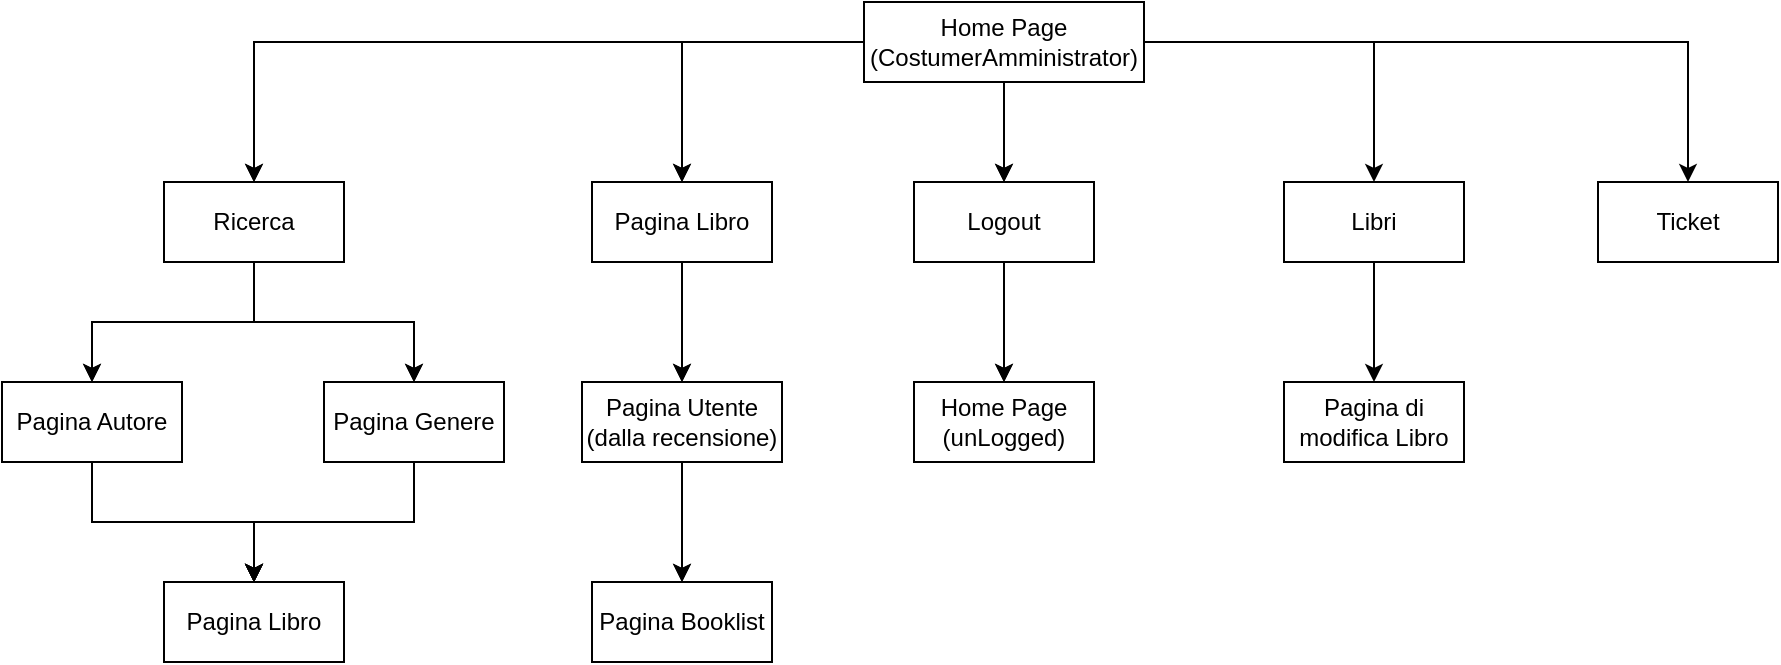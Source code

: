<mxfile version="14.1.7" type="device"><diagram id="ee6VvD1nSYJxgdNzYTR2" name="Page-1"><mxGraphModel dx="1087" dy="1762" grid="1" gridSize="10" guides="1" tooltips="1" connect="1" arrows="1" fold="1" page="1" pageScale="1" pageWidth="827" pageHeight="1169" math="0" shadow="0"><root><mxCell id="0"/><mxCell id="1" parent="0"/><mxCell id="ksArI55sWjiSlGtSK55z-1" style="edgeStyle=orthogonalEdgeStyle;rounded=0;orthogonalLoop=1;jettySize=auto;html=1;entryX=0.5;entryY=0;entryDx=0;entryDy=0;" parent="1" source="ksArI55sWjiSlGtSK55z-4" target="ksArI55sWjiSlGtSK55z-7" edge="1"><mxGeometry relative="1" as="geometry"/></mxCell><mxCell id="ksArI55sWjiSlGtSK55z-2" style="edgeStyle=orthogonalEdgeStyle;rounded=0;orthogonalLoop=1;jettySize=auto;html=1;" parent="1" source="ksArI55sWjiSlGtSK55z-4" target="ksArI55sWjiSlGtSK55z-9" edge="1"><mxGeometry relative="1" as="geometry"/></mxCell><mxCell id="ksArI55sWjiSlGtSK55z-3" style="edgeStyle=orthogonalEdgeStyle;rounded=0;orthogonalLoop=1;jettySize=auto;html=1;" parent="1" source="ksArI55sWjiSlGtSK55z-4" target="ksArI55sWjiSlGtSK55z-13" edge="1"><mxGeometry relative="1" as="geometry"/></mxCell><mxCell id="ksArI55sWjiSlGtSK55z-4" value="Home Page&lt;br&gt;(CostumerAmministrator)" style="rounded=0;whiteSpace=wrap;html=1;" parent="1" vertex="1"><mxGeometry x="460" y="-1150" width="140" height="40" as="geometry"/></mxCell><mxCell id="ksArI55sWjiSlGtSK55z-5" style="edgeStyle=orthogonalEdgeStyle;rounded=0;orthogonalLoop=1;jettySize=auto;html=1;entryX=0.5;entryY=0;entryDx=0;entryDy=0;" parent="1" source="ksArI55sWjiSlGtSK55z-7" target="ksArI55sWjiSlGtSK55z-16" edge="1"><mxGeometry relative="1" as="geometry"/></mxCell><mxCell id="ksArI55sWjiSlGtSK55z-6" style="edgeStyle=orthogonalEdgeStyle;rounded=0;orthogonalLoop=1;jettySize=auto;html=1;" parent="1" source="ksArI55sWjiSlGtSK55z-7" target="ksArI55sWjiSlGtSK55z-21" edge="1"><mxGeometry relative="1" as="geometry"/></mxCell><mxCell id="ksArI55sWjiSlGtSK55z-7" value="Ricerca" style="rounded=0;whiteSpace=wrap;html=1;" parent="1" vertex="1"><mxGeometry x="110" y="-1060" width="90" height="40" as="geometry"/></mxCell><mxCell id="ksArI55sWjiSlGtSK55z-8" style="edgeStyle=orthogonalEdgeStyle;rounded=0;orthogonalLoop=1;jettySize=auto;html=1;" parent="1" source="ksArI55sWjiSlGtSK55z-9" target="ksArI55sWjiSlGtSK55z-11" edge="1"><mxGeometry relative="1" as="geometry"/></mxCell><mxCell id="ksArI55sWjiSlGtSK55z-9" value="Pagina Libro" style="rounded=0;whiteSpace=wrap;html=1;" parent="1" vertex="1"><mxGeometry x="324" y="-1060" width="90" height="40" as="geometry"/></mxCell><mxCell id="ksArI55sWjiSlGtSK55z-10" style="edgeStyle=orthogonalEdgeStyle;rounded=0;orthogonalLoop=1;jettySize=auto;html=1;entryX=0.5;entryY=0;entryDx=0;entryDy=0;" parent="1" source="ksArI55sWjiSlGtSK55z-11" target="ksArI55sWjiSlGtSK55z-19" edge="1"><mxGeometry relative="1" as="geometry"/></mxCell><mxCell id="ksArI55sWjiSlGtSK55z-11" value="Pagina Utente (dalla recensione)" style="rounded=0;whiteSpace=wrap;html=1;" parent="1" vertex="1"><mxGeometry x="319" y="-960" width="100" height="40" as="geometry"/></mxCell><mxCell id="ksArI55sWjiSlGtSK55z-12" style="edgeStyle=orthogonalEdgeStyle;rounded=0;orthogonalLoop=1;jettySize=auto;html=1;entryX=0.5;entryY=0;entryDx=0;entryDy=0;" parent="1" source="ksArI55sWjiSlGtSK55z-13" target="ksArI55sWjiSlGtSK55z-20" edge="1"><mxGeometry relative="1" as="geometry"/></mxCell><mxCell id="ksArI55sWjiSlGtSK55z-13" value="Logout" style="rounded=0;whiteSpace=wrap;html=1;" parent="1" vertex="1"><mxGeometry x="485" y="-1060" width="90" height="40" as="geometry"/></mxCell><mxCell id="ksArI55sWjiSlGtSK55z-14" style="edgeStyle=orthogonalEdgeStyle;rounded=0;orthogonalLoop=1;jettySize=auto;html=1;" parent="1" source="ksArI55sWjiSlGtSK55z-21" target="ksArI55sWjiSlGtSK55z-18" edge="1"><mxGeometry relative="1" as="geometry"/></mxCell><mxCell id="ksArI55sWjiSlGtSK55z-15" style="edgeStyle=orthogonalEdgeStyle;rounded=0;orthogonalLoop=1;jettySize=auto;html=1;" parent="1" source="ksArI55sWjiSlGtSK55z-16" target="ksArI55sWjiSlGtSK55z-18" edge="1"><mxGeometry relative="1" as="geometry"/></mxCell><mxCell id="ksArI55sWjiSlGtSK55z-16" value="Pagina Autore" style="rounded=0;whiteSpace=wrap;html=1;" parent="1" vertex="1"><mxGeometry x="29" y="-960" width="90" height="40" as="geometry"/></mxCell><mxCell id="ksArI55sWjiSlGtSK55z-17" style="edgeStyle=orthogonalEdgeStyle;rounded=0;orthogonalLoop=1;jettySize=auto;html=1;entryX=0.5;entryY=0;entryDx=0;entryDy=0;" parent="1" source="ksArI55sWjiSlGtSK55z-21" target="ksArI55sWjiSlGtSK55z-18" edge="1"><mxGeometry relative="1" as="geometry"/></mxCell><mxCell id="ksArI55sWjiSlGtSK55z-18" value="Pagina Libro" style="rounded=0;whiteSpace=wrap;html=1;" parent="1" vertex="1"><mxGeometry x="110" y="-860" width="90" height="40" as="geometry"/></mxCell><mxCell id="ksArI55sWjiSlGtSK55z-19" value="Pagina Booklist" style="rounded=0;whiteSpace=wrap;html=1;" parent="1" vertex="1"><mxGeometry x="324" y="-860" width="90" height="40" as="geometry"/></mxCell><mxCell id="ksArI55sWjiSlGtSK55z-20" value="Home Page (unLogged)" style="rounded=0;whiteSpace=wrap;html=1;" parent="1" vertex="1"><mxGeometry x="485" y="-960" width="90" height="40" as="geometry"/></mxCell><mxCell id="ksArI55sWjiSlGtSK55z-21" value="Pagina Genere&lt;span style=&quot;color: rgba(0 , 0 , 0 , 0) ; font-family: monospace ; font-size: 0px&quot;&gt;%3CmxGraphModel%3E%3Croot%3E%3CmxCell%20id%3D%220%22%2F%3E%3CmxCell%20id%3D%221%22%20parent%3D%220%22%2F%3E%3CmxCell%20id%3D%222%22%20value%3D%22Contatta%20Admin%22%20style%3D%22rounded%3D0%3BwhiteSpace%3Dwrap%3Bhtml%3D1%3B%22%20vertex%3D%221%22%20parent%3D%221%22%3E%3CmxGeometry%20x%3D%2230%22%20y%3D%22-1060%22%20width%3D%2290%22%20height%3D%2240%22%20as%3D%22geometry%22%2F%3E%3C%2FmxCell%3E%3C%2Froot%3E%3C%2FmxGraphModel%3E&lt;/span&gt;" style="rounded=0;whiteSpace=wrap;html=1;" parent="1" vertex="1"><mxGeometry x="190" y="-960" width="90" height="40" as="geometry"/></mxCell><mxCell id="ksArI55sWjiSlGtSK55z-22" value="" style="rounded=0;whiteSpace=wrap;html=1;" parent="1" vertex="1"><mxGeometry x="670" y="-1060" width="90" height="40" as="geometry"/></mxCell><mxCell id="ksArI55sWjiSlGtSK55z-23" style="edgeStyle=orthogonalEdgeStyle;rounded=0;orthogonalLoop=1;jettySize=auto;html=1;entryX=0.5;entryY=0;entryDx=0;entryDy=0;" parent="1" source="ksArI55sWjiSlGtSK55z-27" target="ksArI55sWjiSlGtSK55z-30" edge="1"><mxGeometry relative="1" as="geometry"/></mxCell><mxCell id="ksArI55sWjiSlGtSK55z-24" style="edgeStyle=orthogonalEdgeStyle;rounded=0;orthogonalLoop=1;jettySize=auto;html=1;" parent="1" source="ksArI55sWjiSlGtSK55z-27" target="ksArI55sWjiSlGtSK55z-32" edge="1"><mxGeometry relative="1" as="geometry"/></mxCell><mxCell id="ksArI55sWjiSlGtSK55z-25" style="edgeStyle=orthogonalEdgeStyle;rounded=0;orthogonalLoop=1;jettySize=auto;html=1;" parent="1" source="ksArI55sWjiSlGtSK55z-27" target="ksArI55sWjiSlGtSK55z-36" edge="1"><mxGeometry relative="1" as="geometry"/></mxCell><mxCell id="ksArI55sWjiSlGtSK55z-26" style="edgeStyle=orthogonalEdgeStyle;rounded=0;orthogonalLoop=1;jettySize=auto;html=1;" parent="1" source="ksArI55sWjiSlGtSK55z-27" target="ksArI55sWjiSlGtSK55z-45" edge="1"><mxGeometry relative="1" as="geometry"/></mxCell><mxCell id="E74Wt7_vkHnCFVm_cjPD-2" style="edgeStyle=orthogonalEdgeStyle;rounded=0;orthogonalLoop=1;jettySize=auto;html=1;" edge="1" parent="1" source="ksArI55sWjiSlGtSK55z-27" target="E74Wt7_vkHnCFVm_cjPD-1"><mxGeometry relative="1" as="geometry"/></mxCell><mxCell id="ksArI55sWjiSlGtSK55z-27" value="Home Page&lt;br&gt;(CostumerAmministrator)" style="rounded=0;whiteSpace=wrap;html=1;" parent="1" vertex="1"><mxGeometry x="460" y="-1150" width="140" height="40" as="geometry"/></mxCell><mxCell id="ksArI55sWjiSlGtSK55z-28" style="edgeStyle=orthogonalEdgeStyle;rounded=0;orthogonalLoop=1;jettySize=auto;html=1;entryX=0.5;entryY=0;entryDx=0;entryDy=0;" parent="1" source="ksArI55sWjiSlGtSK55z-30" target="ksArI55sWjiSlGtSK55z-39" edge="1"><mxGeometry relative="1" as="geometry"/></mxCell><mxCell id="ksArI55sWjiSlGtSK55z-29" style="edgeStyle=orthogonalEdgeStyle;rounded=0;orthogonalLoop=1;jettySize=auto;html=1;" parent="1" source="ksArI55sWjiSlGtSK55z-30" target="ksArI55sWjiSlGtSK55z-44" edge="1"><mxGeometry relative="1" as="geometry"/></mxCell><mxCell id="ksArI55sWjiSlGtSK55z-30" value="Ricerca" style="rounded=0;whiteSpace=wrap;html=1;" parent="1" vertex="1"><mxGeometry x="110" y="-1060" width="90" height="40" as="geometry"/></mxCell><mxCell id="ksArI55sWjiSlGtSK55z-31" style="edgeStyle=orthogonalEdgeStyle;rounded=0;orthogonalLoop=1;jettySize=auto;html=1;" parent="1" source="ksArI55sWjiSlGtSK55z-32" target="ksArI55sWjiSlGtSK55z-34" edge="1"><mxGeometry relative="1" as="geometry"/></mxCell><mxCell id="ksArI55sWjiSlGtSK55z-32" value="Pagina Libro" style="rounded=0;whiteSpace=wrap;html=1;" parent="1" vertex="1"><mxGeometry x="324" y="-1060" width="90" height="40" as="geometry"/></mxCell><mxCell id="ksArI55sWjiSlGtSK55z-33" style="edgeStyle=orthogonalEdgeStyle;rounded=0;orthogonalLoop=1;jettySize=auto;html=1;entryX=0.5;entryY=0;entryDx=0;entryDy=0;" parent="1" source="ksArI55sWjiSlGtSK55z-34" target="ksArI55sWjiSlGtSK55z-42" edge="1"><mxGeometry relative="1" as="geometry"/></mxCell><mxCell id="ksArI55sWjiSlGtSK55z-34" value="Pagina Utente (dalla recensione)" style="rounded=0;whiteSpace=wrap;html=1;" parent="1" vertex="1"><mxGeometry x="319" y="-960" width="100" height="40" as="geometry"/></mxCell><mxCell id="ksArI55sWjiSlGtSK55z-35" style="edgeStyle=orthogonalEdgeStyle;rounded=0;orthogonalLoop=1;jettySize=auto;html=1;entryX=0.5;entryY=0;entryDx=0;entryDy=0;" parent="1" source="ksArI55sWjiSlGtSK55z-36" target="ksArI55sWjiSlGtSK55z-43" edge="1"><mxGeometry relative="1" as="geometry"/></mxCell><mxCell id="ksArI55sWjiSlGtSK55z-36" value="Logout" style="rounded=0;whiteSpace=wrap;html=1;" parent="1" vertex="1"><mxGeometry x="485" y="-1060" width="90" height="40" as="geometry"/></mxCell><mxCell id="ksArI55sWjiSlGtSK55z-37" style="edgeStyle=orthogonalEdgeStyle;rounded=0;orthogonalLoop=1;jettySize=auto;html=1;" parent="1" source="ksArI55sWjiSlGtSK55z-44" target="ksArI55sWjiSlGtSK55z-41" edge="1"><mxGeometry relative="1" as="geometry"/></mxCell><mxCell id="ksArI55sWjiSlGtSK55z-38" style="edgeStyle=orthogonalEdgeStyle;rounded=0;orthogonalLoop=1;jettySize=auto;html=1;" parent="1" source="ksArI55sWjiSlGtSK55z-39" target="ksArI55sWjiSlGtSK55z-41" edge="1"><mxGeometry relative="1" as="geometry"/></mxCell><mxCell id="ksArI55sWjiSlGtSK55z-39" value="Pagina Autore" style="rounded=0;whiteSpace=wrap;html=1;" parent="1" vertex="1"><mxGeometry x="29" y="-960" width="90" height="40" as="geometry"/></mxCell><mxCell id="ksArI55sWjiSlGtSK55z-40" style="edgeStyle=orthogonalEdgeStyle;rounded=0;orthogonalLoop=1;jettySize=auto;html=1;entryX=0.5;entryY=0;entryDx=0;entryDy=0;" parent="1" source="ksArI55sWjiSlGtSK55z-44" target="ksArI55sWjiSlGtSK55z-41" edge="1"><mxGeometry relative="1" as="geometry"/></mxCell><mxCell id="ksArI55sWjiSlGtSK55z-41" value="Pagina Libro" style="rounded=0;whiteSpace=wrap;html=1;" parent="1" vertex="1"><mxGeometry x="110" y="-860" width="90" height="40" as="geometry"/></mxCell><mxCell id="ksArI55sWjiSlGtSK55z-42" value="Pagina Booklist" style="rounded=0;whiteSpace=wrap;html=1;" parent="1" vertex="1"><mxGeometry x="324" y="-860" width="90" height="40" as="geometry"/></mxCell><mxCell id="ksArI55sWjiSlGtSK55z-43" value="Home Page (unLogged)" style="rounded=0;whiteSpace=wrap;html=1;" parent="1" vertex="1"><mxGeometry x="485" y="-960" width="90" height="40" as="geometry"/></mxCell><mxCell id="ksArI55sWjiSlGtSK55z-44" value="Pagina Genere&lt;span style=&quot;color: rgba(0 , 0 , 0 , 0) ; font-family: monospace ; font-size: 0px&quot;&gt;%3CmxGraphModel%3E%3Croot%3E%3CmxCell%20id%3D%220%22%2F%3E%3CmxCell%20id%3D%221%22%20parent%3D%220%22%2F%3E%3CmxCell%20id%3D%222%22%20value%3D%22Contatta%20Admin%22%20style%3D%22rounded%3D0%3BwhiteSpace%3Dwrap%3Bhtml%3D1%3B%22%20vertex%3D%221%22%20parent%3D%221%22%3E%3CmxGeometry%20x%3D%2230%22%20y%3D%22-1060%22%20width%3D%2290%22%20height%3D%2240%22%20as%3D%22geometry%22%2F%3E%3C%2FmxCell%3E%3C%2Froot%3E%3C%2FmxGraphModel%3E&lt;/span&gt;" style="rounded=0;whiteSpace=wrap;html=1;" parent="1" vertex="1"><mxGeometry x="190" y="-960" width="90" height="40" as="geometry"/></mxCell><mxCell id="ksArI55sWjiSlGtSK55z-92" style="edgeStyle=orthogonalEdgeStyle;rounded=0;orthogonalLoop=1;jettySize=auto;html=1;" parent="1" source="ksArI55sWjiSlGtSK55z-45" target="ksArI55sWjiSlGtSK55z-91" edge="1"><mxGeometry relative="1" as="geometry"/></mxCell><mxCell id="ksArI55sWjiSlGtSK55z-45" value="Libri" style="rounded=0;whiteSpace=wrap;html=1;" parent="1" vertex="1"><mxGeometry x="670" y="-1060" width="90" height="40" as="geometry"/></mxCell><mxCell id="ksArI55sWjiSlGtSK55z-91" value="Pagina di modifica Libro" style="rounded=0;whiteSpace=wrap;html=1;" parent="1" vertex="1"><mxGeometry x="670" y="-960" width="90" height="40" as="geometry"/></mxCell><mxCell id="E74Wt7_vkHnCFVm_cjPD-1" value="Ticket" style="rounded=0;whiteSpace=wrap;html=1;" vertex="1" parent="1"><mxGeometry x="827" y="-1060" width="90" height="40" as="geometry"/></mxCell></root></mxGraphModel></diagram></mxfile>
